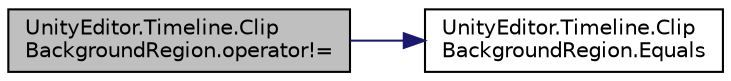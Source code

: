 digraph "UnityEditor.Timeline.ClipBackgroundRegion.operator!="
{
 // LATEX_PDF_SIZE
  edge [fontname="Helvetica",fontsize="10",labelfontname="Helvetica",labelfontsize="10"];
  node [fontname="Helvetica",fontsize="10",shape=record];
  rankdir="LR";
  Node1 [label="UnityEditor.Timeline.Clip\lBackgroundRegion.operator!=",height=0.2,width=0.4,color="black", fillcolor="grey75", style="filled", fontcolor="black",tooltip=" "];
  Node1 -> Node2 [color="midnightblue",fontsize="10",style="solid",fontname="Helvetica"];
  Node2 [label="UnityEditor.Timeline.Clip\lBackgroundRegion.Equals",height=0.2,width=0.4,color="black", fillcolor="white", style="filled",URL="$struct_unity_editor_1_1_timeline_1_1_clip_background_region.html#ae2b232c692ed64a4e685b7f174fa063c",tooltip=" "];
}
